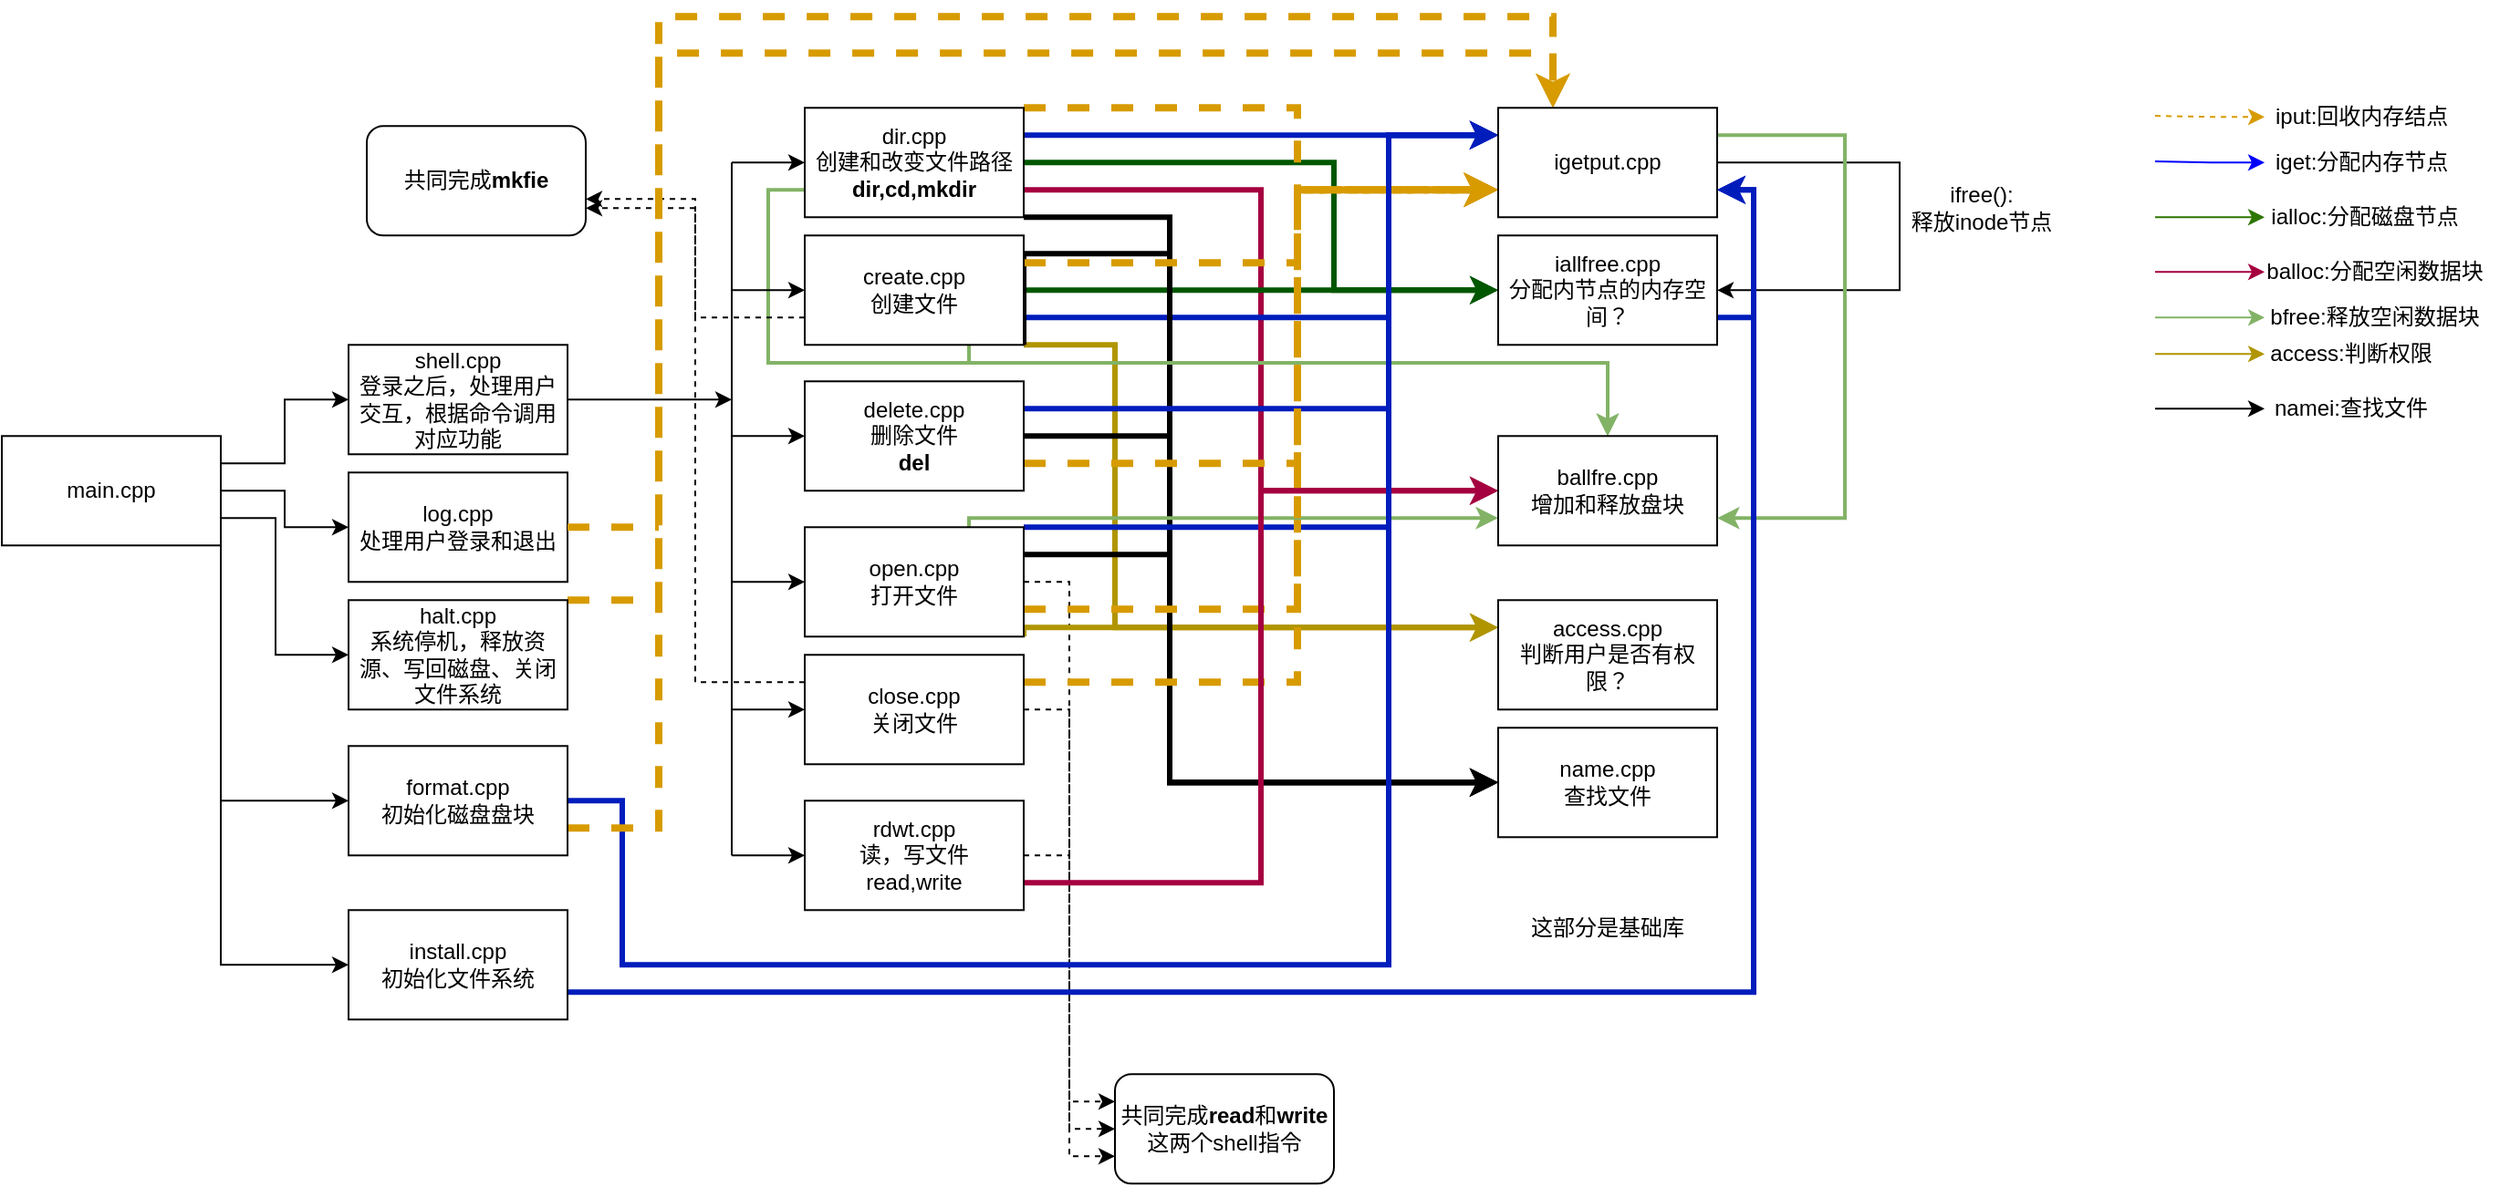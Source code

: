 <mxfile version="22.1.5" type="device">
  <diagram id="giYn21_Eh1vCGbOjbGHS" name="Page-1">
    <mxGraphModel dx="1658" dy="1020" grid="1" gridSize="10" guides="1" tooltips="1" connect="1" arrows="1" fold="1" page="1" pageScale="1" pageWidth="1654" pageHeight="2336" math="0" shadow="0">
      <root>
        <mxCell id="0" />
        <mxCell id="1" parent="0" />
        <mxCell id="DPK7zjw9vVpoTUZWQNv6-6" style="edgeStyle=orthogonalEdgeStyle;rounded=0;orthogonalLoop=1;jettySize=auto;html=1;exitX=1;exitY=0.25;exitDx=0;exitDy=0;entryX=0;entryY=0.5;entryDx=0;entryDy=0;" parent="1" source="2SXz1kDN87JbhYjIts6W-1" target="DPK7zjw9vVpoTUZWQNv6-1" edge="1">
          <mxGeometry relative="1" as="geometry" />
        </mxCell>
        <mxCell id="DPK7zjw9vVpoTUZWQNv6-7" style="edgeStyle=orthogonalEdgeStyle;rounded=0;orthogonalLoop=1;jettySize=auto;html=1;exitX=1;exitY=0.5;exitDx=0;exitDy=0;entryX=0;entryY=0.5;entryDx=0;entryDy=0;" parent="1" source="2SXz1kDN87JbhYjIts6W-1" target="DPK7zjw9vVpoTUZWQNv6-3" edge="1">
          <mxGeometry relative="1" as="geometry" />
        </mxCell>
        <mxCell id="DPK7zjw9vVpoTUZWQNv6-28" style="edgeStyle=orthogonalEdgeStyle;rounded=0;orthogonalLoop=1;jettySize=auto;html=1;exitX=1;exitY=0.75;exitDx=0;exitDy=0;entryX=0;entryY=0.5;entryDx=0;entryDy=0;" parent="1" source="2SXz1kDN87JbhYjIts6W-1" target="DPK7zjw9vVpoTUZWQNv6-26" edge="1">
          <mxGeometry relative="1" as="geometry">
            <Array as="points">
              <mxPoint x="320" y="345.14" />
              <mxPoint x="320" y="420.14" />
            </Array>
          </mxGeometry>
        </mxCell>
        <mxCell id="DPK7zjw9vVpoTUZWQNv6-37" style="edgeStyle=orthogonalEdgeStyle;rounded=0;orthogonalLoop=1;jettySize=auto;html=1;exitX=1;exitY=1;exitDx=0;exitDy=0;entryX=0;entryY=0.5;entryDx=0;entryDy=0;" parent="1" source="2SXz1kDN87JbhYjIts6W-1" target="DPK7zjw9vVpoTUZWQNv6-36" edge="1">
          <mxGeometry relative="1" as="geometry" />
        </mxCell>
        <mxCell id="0wzpnrtYfGL8QOvm_R6P-32" style="edgeStyle=orthogonalEdgeStyle;rounded=0;orthogonalLoop=1;jettySize=auto;html=1;exitX=1;exitY=1;exitDx=0;exitDy=0;entryX=0;entryY=0.5;entryDx=0;entryDy=0;" edge="1" parent="1" source="2SXz1kDN87JbhYjIts6W-1" target="0wzpnrtYfGL8QOvm_R6P-31">
          <mxGeometry relative="1" as="geometry" />
        </mxCell>
        <mxCell id="2SXz1kDN87JbhYjIts6W-1" value="main.cpp&lt;br&gt;" style="rounded=0;whiteSpace=wrap;html=1;" parent="1" vertex="1">
          <mxGeometry x="170" y="300.14" width="120" height="60" as="geometry" />
        </mxCell>
        <mxCell id="DPK7zjw9vVpoTUZWQNv6-8" style="edgeStyle=orthogonalEdgeStyle;rounded=0;orthogonalLoop=1;jettySize=auto;html=1;exitX=1;exitY=0.5;exitDx=0;exitDy=0;" parent="1" source="DPK7zjw9vVpoTUZWQNv6-1" edge="1">
          <mxGeometry relative="1" as="geometry">
            <mxPoint x="570" y="280.14" as="targetPoint" />
          </mxGeometry>
        </mxCell>
        <mxCell id="DPK7zjw9vVpoTUZWQNv6-1" value="shell.cpp&lt;br&gt;登录之后，处理用户交互，根据命令调用对应功能" style="rounded=0;whiteSpace=wrap;html=1;" parent="1" vertex="1">
          <mxGeometry x="360" y="250.14" width="120" height="60" as="geometry" />
        </mxCell>
        <mxCell id="DPK7zjw9vVpoTUZWQNv6-3" value="log.cpp&lt;br&gt;处理用户登录和退出" style="rounded=0;whiteSpace=wrap;html=1;" parent="1" vertex="1">
          <mxGeometry x="360" y="320.14" width="120" height="60" as="geometry" />
        </mxCell>
        <mxCell id="DPK7zjw9vVpoTUZWQNv6-9" value="" style="endArrow=none;html=1;" parent="1" edge="1">
          <mxGeometry width="50" height="50" relative="1" as="geometry">
            <mxPoint x="570" y="530.14" as="sourcePoint" />
            <mxPoint x="570" y="150.14" as="targetPoint" />
          </mxGeometry>
        </mxCell>
        <mxCell id="DPK7zjw9vVpoTUZWQNv6-10" value="" style="endArrow=classic;html=1;" parent="1" target="DPK7zjw9vVpoTUZWQNv6-11" edge="1">
          <mxGeometry width="50" height="50" relative="1" as="geometry">
            <mxPoint x="570" y="150.14" as="sourcePoint" />
            <mxPoint x="610" y="150.14" as="targetPoint" />
          </mxGeometry>
        </mxCell>
        <mxCell id="0wzpnrtYfGL8QOvm_R6P-13" style="edgeStyle=orthogonalEdgeStyle;rounded=0;orthogonalLoop=1;jettySize=auto;html=1;exitX=1;exitY=0.25;exitDx=0;exitDy=0;entryX=0;entryY=0.25;entryDx=0;entryDy=0;fillColor=#0050ef;strokeColor=#001DBC;strokeWidth=3;" edge="1" parent="1" source="DPK7zjw9vVpoTUZWQNv6-11" target="DPK7zjw9vVpoTUZWQNv6-41">
          <mxGeometry relative="1" as="geometry" />
        </mxCell>
        <mxCell id="0wzpnrtYfGL8QOvm_R6P-30" style="edgeStyle=orthogonalEdgeStyle;rounded=0;orthogonalLoop=1;jettySize=auto;html=1;exitX=1;exitY=0.5;exitDx=0;exitDy=0;fillColor=#008a00;strokeColor=#005700;strokeWidth=3;" edge="1" parent="1" source="DPK7zjw9vVpoTUZWQNv6-11">
          <mxGeometry relative="1" as="geometry">
            <mxPoint x="990" y="220.14" as="targetPoint" />
            <Array as="points">
              <mxPoint x="900" y="150.14" />
              <mxPoint x="900" y="220.14" />
            </Array>
          </mxGeometry>
        </mxCell>
        <mxCell id="0wzpnrtYfGL8QOvm_R6P-33" style="edgeStyle=orthogonalEdgeStyle;rounded=0;orthogonalLoop=1;jettySize=auto;html=1;exitX=1;exitY=0.75;exitDx=0;exitDy=0;entryX=0;entryY=0.5;entryDx=0;entryDy=0;fillColor=#d80073;strokeColor=#A50040;strokeWidth=3;" edge="1" parent="1" source="DPK7zjw9vVpoTUZWQNv6-11" target="DPK7zjw9vVpoTUZWQNv6-29">
          <mxGeometry relative="1" as="geometry" />
        </mxCell>
        <mxCell id="0wzpnrtYfGL8QOvm_R6P-46" style="edgeStyle=orthogonalEdgeStyle;rounded=0;orthogonalLoop=1;jettySize=auto;html=1;exitX=1;exitY=1;exitDx=0;exitDy=0;entryX=0;entryY=0.5;entryDx=0;entryDy=0;strokeWidth=3;" edge="1" parent="1" source="DPK7zjw9vVpoTUZWQNv6-11" target="DPK7zjw9vVpoTUZWQNv6-44">
          <mxGeometry relative="1" as="geometry">
            <Array as="points">
              <mxPoint x="810" y="180.14" />
              <mxPoint x="810" y="490.14" />
            </Array>
          </mxGeometry>
        </mxCell>
        <mxCell id="0wzpnrtYfGL8QOvm_R6P-59" style="edgeStyle=orthogonalEdgeStyle;rounded=0;orthogonalLoop=1;jettySize=auto;html=1;entryX=0;entryY=0.75;entryDx=0;entryDy=0;fillColor=#ffcd28;gradientColor=#ffa500;strokeColor=#d79b00;dashed=1;strokeWidth=4;exitX=1;exitY=0;exitDx=0;exitDy=0;" edge="1" parent="1" source="DPK7zjw9vVpoTUZWQNv6-11" target="DPK7zjw9vVpoTUZWQNv6-41">
          <mxGeometry relative="1" as="geometry">
            <mxPoint x="720" y="130.14" as="sourcePoint" />
            <mxPoint x="990.0" y="185.14" as="targetPoint" />
            <Array as="points">
              <mxPoint x="880" y="120" />
              <mxPoint x="880" y="165" />
            </Array>
          </mxGeometry>
        </mxCell>
        <mxCell id="0wzpnrtYfGL8QOvm_R6P-73" style="edgeStyle=orthogonalEdgeStyle;rounded=0;orthogonalLoop=1;jettySize=auto;html=1;exitX=0;exitY=0.75;exitDx=0;exitDy=0;entryX=0.5;entryY=0;entryDx=0;entryDy=0;fillColor=#d5e8d4;gradientColor=#97d077;strokeColor=#82b366;strokeWidth=2;" edge="1" parent="1" source="DPK7zjw9vVpoTUZWQNv6-11" target="DPK7zjw9vVpoTUZWQNv6-29">
          <mxGeometry relative="1" as="geometry">
            <Array as="points">
              <mxPoint x="590" y="165" />
              <mxPoint x="590" y="260" />
              <mxPoint x="1050" y="260" />
            </Array>
          </mxGeometry>
        </mxCell>
        <mxCell id="DPK7zjw9vVpoTUZWQNv6-11" value="dir.cpp&lt;br&gt;创建和改变文件路径&lt;br&gt;&lt;b&gt;dir,cd,mkdir&lt;/b&gt;" style="rounded=0;whiteSpace=wrap;html=1;" parent="1" vertex="1">
          <mxGeometry x="610" y="120.14" width="120" height="60" as="geometry" />
        </mxCell>
        <mxCell id="DPK7zjw9vVpoTUZWQNv6-12" value="" style="endArrow=classic;html=1;" parent="1" target="DPK7zjw9vVpoTUZWQNv6-13" edge="1">
          <mxGeometry width="50" height="50" relative="1" as="geometry">
            <mxPoint x="570" y="220.14" as="sourcePoint" />
            <mxPoint x="610" y="220.14" as="targetPoint" />
          </mxGeometry>
        </mxCell>
        <mxCell id="0wzpnrtYfGL8QOvm_R6P-15" style="edgeStyle=orthogonalEdgeStyle;rounded=0;orthogonalLoop=1;jettySize=auto;html=1;exitX=1;exitY=0.75;exitDx=0;exitDy=0;entryX=0;entryY=0.25;entryDx=0;entryDy=0;fillColor=#0050ef;strokeColor=#001DBC;strokeWidth=3;" edge="1" parent="1" source="DPK7zjw9vVpoTUZWQNv6-13" target="DPK7zjw9vVpoTUZWQNv6-41">
          <mxGeometry relative="1" as="geometry">
            <Array as="points">
              <mxPoint x="930" y="235.14" />
              <mxPoint x="930" y="135.14" />
            </Array>
          </mxGeometry>
        </mxCell>
        <mxCell id="0wzpnrtYfGL8QOvm_R6P-29" style="edgeStyle=orthogonalEdgeStyle;rounded=0;orthogonalLoop=1;jettySize=auto;html=1;exitX=1;exitY=0.5;exitDx=0;exitDy=0;entryX=0;entryY=0.5;entryDx=0;entryDy=0;fillColor=#008a00;strokeColor=#005700;strokeWidth=3;" edge="1" parent="1" source="DPK7zjw9vVpoTUZWQNv6-13" target="DPK7zjw9vVpoTUZWQNv6-38">
          <mxGeometry relative="1" as="geometry" />
        </mxCell>
        <mxCell id="0wzpnrtYfGL8QOvm_R6P-39" style="edgeStyle=orthogonalEdgeStyle;rounded=0;orthogonalLoop=1;jettySize=auto;html=1;exitX=1;exitY=1;exitDx=0;exitDy=0;entryX=0;entryY=0.25;entryDx=0;entryDy=0;fillColor=#e3c800;strokeColor=#B09500;strokeWidth=3;" edge="1" parent="1" source="DPK7zjw9vVpoTUZWQNv6-13" target="DPK7zjw9vVpoTUZWQNv6-33">
          <mxGeometry relative="1" as="geometry">
            <Array as="points">
              <mxPoint x="780" y="250.14" />
              <mxPoint x="780" y="405.14" />
            </Array>
          </mxGeometry>
        </mxCell>
        <mxCell id="0wzpnrtYfGL8QOvm_R6P-43" style="edgeStyle=orthogonalEdgeStyle;rounded=0;orthogonalLoop=1;jettySize=auto;html=1;exitX=1;exitY=1;exitDx=0;exitDy=0;entryX=0;entryY=0.5;entryDx=0;entryDy=0;strokeWidth=3;" edge="1" parent="1" source="DPK7zjw9vVpoTUZWQNv6-13" target="DPK7zjw9vVpoTUZWQNv6-44">
          <mxGeometry relative="1" as="geometry">
            <Array as="points">
              <mxPoint x="730" y="200.14" />
              <mxPoint x="810" y="200.14" />
              <mxPoint x="810" y="490.14" />
            </Array>
          </mxGeometry>
        </mxCell>
        <mxCell id="0wzpnrtYfGL8QOvm_R6P-52" style="edgeStyle=orthogonalEdgeStyle;rounded=0;orthogonalLoop=1;jettySize=auto;html=1;exitX=0;exitY=0.75;exitDx=0;exitDy=0;entryX=1;entryY=0.75;entryDx=0;entryDy=0;dashed=1;" edge="1" parent="1" source="DPK7zjw9vVpoTUZWQNv6-13" target="0wzpnrtYfGL8QOvm_R6P-48">
          <mxGeometry relative="1" as="geometry" />
        </mxCell>
        <mxCell id="0wzpnrtYfGL8QOvm_R6P-56" style="edgeStyle=orthogonalEdgeStyle;rounded=0;orthogonalLoop=1;jettySize=auto;html=1;exitX=1;exitY=0.25;exitDx=0;exitDy=0;entryX=0;entryY=0.75;entryDx=0;entryDy=0;fillColor=#ffcd28;gradientColor=#ffa500;strokeColor=#d79b00;strokeWidth=4;dashed=1;" edge="1" parent="1" source="DPK7zjw9vVpoTUZWQNv6-13" target="DPK7zjw9vVpoTUZWQNv6-41">
          <mxGeometry relative="1" as="geometry">
            <Array as="points">
              <mxPoint x="880" y="205.14" />
              <mxPoint x="880" y="165.14" />
            </Array>
          </mxGeometry>
        </mxCell>
        <mxCell id="0wzpnrtYfGL8QOvm_R6P-70" style="edgeStyle=orthogonalEdgeStyle;rounded=0;orthogonalLoop=1;jettySize=auto;html=1;exitX=0.75;exitY=1;exitDx=0;exitDy=0;fillColor=#d5e8d4;strokeColor=#82b366;strokeWidth=2;gradientColor=#97d077;" edge="1" parent="1" source="DPK7zjw9vVpoTUZWQNv6-13" target="DPK7zjw9vVpoTUZWQNv6-29">
          <mxGeometry relative="1" as="geometry">
            <Array as="points">
              <mxPoint x="700" y="260" />
              <mxPoint x="1050" y="260" />
            </Array>
          </mxGeometry>
        </mxCell>
        <mxCell id="DPK7zjw9vVpoTUZWQNv6-13" value="create.cpp&lt;br&gt;创建文件" style="rounded=0;whiteSpace=wrap;html=1;" parent="1" vertex="1">
          <mxGeometry x="610" y="190.14" width="120" height="60" as="geometry" />
        </mxCell>
        <mxCell id="0wzpnrtYfGL8QOvm_R6P-16" style="edgeStyle=orthogonalEdgeStyle;rounded=0;orthogonalLoop=1;jettySize=auto;html=1;exitX=1;exitY=0.25;exitDx=0;exitDy=0;entryX=0;entryY=0.25;entryDx=0;entryDy=0;fillColor=#0050ef;strokeColor=#001DBC;strokeWidth=3;" edge="1" parent="1" source="DPK7zjw9vVpoTUZWQNv6-14" target="DPK7zjw9vVpoTUZWQNv6-41">
          <mxGeometry relative="1" as="geometry">
            <Array as="points">
              <mxPoint x="930" y="285.14" />
              <mxPoint x="930" y="135.14" />
            </Array>
          </mxGeometry>
        </mxCell>
        <mxCell id="0wzpnrtYfGL8QOvm_R6P-44" style="edgeStyle=orthogonalEdgeStyle;rounded=0;orthogonalLoop=1;jettySize=auto;html=1;exitX=1;exitY=0.5;exitDx=0;exitDy=0;entryX=0;entryY=0.5;entryDx=0;entryDy=0;strokeWidth=3;" edge="1" parent="1" source="DPK7zjw9vVpoTUZWQNv6-14" target="DPK7zjw9vVpoTUZWQNv6-44">
          <mxGeometry relative="1" as="geometry">
            <Array as="points">
              <mxPoint x="810" y="300.14" />
              <mxPoint x="810" y="490.14" />
            </Array>
          </mxGeometry>
        </mxCell>
        <mxCell id="0wzpnrtYfGL8QOvm_R6P-58" style="edgeStyle=orthogonalEdgeStyle;rounded=0;orthogonalLoop=1;jettySize=auto;html=1;exitX=1;exitY=0.75;exitDx=0;exitDy=0;entryX=0;entryY=0.75;entryDx=0;entryDy=0;dashed=1;fillColor=#ffcd28;gradientColor=#ffa500;strokeColor=#d79b00;strokeWidth=4;" edge="1" parent="1" source="DPK7zjw9vVpoTUZWQNv6-14" target="DPK7zjw9vVpoTUZWQNv6-41">
          <mxGeometry relative="1" as="geometry">
            <Array as="points">
              <mxPoint x="880" y="315.14" />
              <mxPoint x="880" y="165.14" />
            </Array>
          </mxGeometry>
        </mxCell>
        <mxCell id="DPK7zjw9vVpoTUZWQNv6-14" value="delete.cpp&lt;br&gt;删除文件&lt;br&gt;&lt;b&gt;del&lt;/b&gt;" style="rounded=0;whiteSpace=wrap;html=1;" parent="1" vertex="1">
          <mxGeometry x="610" y="270.14" width="120" height="60" as="geometry" />
        </mxCell>
        <mxCell id="DPK7zjw9vVpoTUZWQNv6-15" value="" style="endArrow=classic;html=1;entryX=0;entryY=0.5;entryDx=0;entryDy=0;" parent="1" target="DPK7zjw9vVpoTUZWQNv6-14" edge="1">
          <mxGeometry width="50" height="50" relative="1" as="geometry">
            <mxPoint x="570" y="300.14" as="sourcePoint" />
            <mxPoint x="570" y="290.14" as="targetPoint" />
          </mxGeometry>
        </mxCell>
        <mxCell id="DPK7zjw9vVpoTUZWQNv6-23" style="edgeStyle=orthogonalEdgeStyle;rounded=0;orthogonalLoop=1;jettySize=auto;html=1;exitX=1;exitY=0.5;exitDx=0;exitDy=0;entryX=0;entryY=0.25;entryDx=0;entryDy=0;dashed=1;" parent="1" source="DPK7zjw9vVpoTUZWQNv6-16" target="DPK7zjw9vVpoTUZWQNv6-22" edge="1">
          <mxGeometry relative="1" as="geometry" />
        </mxCell>
        <mxCell id="0wzpnrtYfGL8QOvm_R6P-24" style="edgeStyle=orthogonalEdgeStyle;rounded=0;orthogonalLoop=1;jettySize=auto;html=1;exitX=1;exitY=0;exitDx=0;exitDy=0;entryX=0;entryY=0.25;entryDx=0;entryDy=0;fillColor=#0050ef;strokeColor=#001DBC;strokeWidth=3;" edge="1" parent="1" source="DPK7zjw9vVpoTUZWQNv6-16" target="DPK7zjw9vVpoTUZWQNv6-41">
          <mxGeometry relative="1" as="geometry">
            <Array as="points">
              <mxPoint x="930" y="350.14" />
              <mxPoint x="930" y="135.14" />
            </Array>
          </mxGeometry>
        </mxCell>
        <mxCell id="0wzpnrtYfGL8QOvm_R6P-40" style="edgeStyle=orthogonalEdgeStyle;rounded=0;orthogonalLoop=1;jettySize=auto;html=1;exitX=1;exitY=1;exitDx=0;exitDy=0;entryX=0;entryY=0.25;entryDx=0;entryDy=0;fillColor=#e3c800;strokeColor=#B09500;strokeWidth=3;" edge="1" parent="1" source="DPK7zjw9vVpoTUZWQNv6-16" target="DPK7zjw9vVpoTUZWQNv6-33">
          <mxGeometry relative="1" as="geometry">
            <Array as="points">
              <mxPoint x="730" y="405.14" />
            </Array>
          </mxGeometry>
        </mxCell>
        <mxCell id="0wzpnrtYfGL8QOvm_R6P-45" style="edgeStyle=orthogonalEdgeStyle;rounded=0;orthogonalLoop=1;jettySize=auto;html=1;exitX=1;exitY=0.25;exitDx=0;exitDy=0;strokeWidth=3;" edge="1" parent="1" source="DPK7zjw9vVpoTUZWQNv6-16">
          <mxGeometry relative="1" as="geometry">
            <mxPoint x="990.0" y="490.14" as="targetPoint" />
            <Array as="points">
              <mxPoint x="810" y="365.14" />
              <mxPoint x="810" y="490.14" />
            </Array>
          </mxGeometry>
        </mxCell>
        <mxCell id="0wzpnrtYfGL8QOvm_R6P-64" style="edgeStyle=orthogonalEdgeStyle;rounded=0;orthogonalLoop=1;jettySize=auto;html=1;exitX=1;exitY=0.75;exitDx=0;exitDy=0;entryX=0;entryY=0.75;entryDx=0;entryDy=0;fillColor=#ffcd28;gradientColor=#ffa500;strokeColor=#d79b00;strokeWidth=4;dashed=1;" edge="1" parent="1" source="DPK7zjw9vVpoTUZWQNv6-16" target="DPK7zjw9vVpoTUZWQNv6-41">
          <mxGeometry relative="1" as="geometry">
            <Array as="points">
              <mxPoint x="880" y="395.14" />
              <mxPoint x="880" y="165.14" />
            </Array>
          </mxGeometry>
        </mxCell>
        <mxCell id="0wzpnrtYfGL8QOvm_R6P-74" style="edgeStyle=orthogonalEdgeStyle;rounded=0;orthogonalLoop=1;jettySize=auto;html=1;exitX=0.75;exitY=0;exitDx=0;exitDy=0;entryX=0;entryY=0.75;entryDx=0;entryDy=0;fillColor=#d5e8d4;gradientColor=#97d077;strokeColor=#82b366;strokeWidth=2;" edge="1" parent="1" source="DPK7zjw9vVpoTUZWQNv6-16" target="DPK7zjw9vVpoTUZWQNv6-29">
          <mxGeometry relative="1" as="geometry">
            <Array as="points">
              <mxPoint x="700" y="345" />
            </Array>
          </mxGeometry>
        </mxCell>
        <mxCell id="DPK7zjw9vVpoTUZWQNv6-16" value="open.cpp&lt;br&gt;打开文件&lt;br&gt;" style="rounded=0;whiteSpace=wrap;html=1;" parent="1" vertex="1">
          <mxGeometry x="610" y="350.14" width="120" height="60" as="geometry" />
        </mxCell>
        <mxCell id="DPK7zjw9vVpoTUZWQNv6-17" value="" style="endArrow=classic;html=1;entryX=0;entryY=0.5;entryDx=0;entryDy=0;" parent="1" target="DPK7zjw9vVpoTUZWQNv6-16" edge="1">
          <mxGeometry width="50" height="50" relative="1" as="geometry">
            <mxPoint x="570" y="380.14" as="sourcePoint" />
            <mxPoint x="570" y="280.14" as="targetPoint" />
          </mxGeometry>
        </mxCell>
        <mxCell id="DPK7zjw9vVpoTUZWQNv6-18" value="" style="endArrow=classic;html=1;" parent="1" target="DPK7zjw9vVpoTUZWQNv6-19" edge="1">
          <mxGeometry width="50" height="50" relative="1" as="geometry">
            <mxPoint x="570" y="450.14" as="sourcePoint" />
            <mxPoint x="610" y="450.14" as="targetPoint" />
          </mxGeometry>
        </mxCell>
        <mxCell id="DPK7zjw9vVpoTUZWQNv6-24" style="edgeStyle=orthogonalEdgeStyle;rounded=0;orthogonalLoop=1;jettySize=auto;html=1;exitX=1;exitY=0.5;exitDx=0;exitDy=0;entryX=0;entryY=0.5;entryDx=0;entryDy=0;dashed=1;" parent="1" source="DPK7zjw9vVpoTUZWQNv6-19" target="DPK7zjw9vVpoTUZWQNv6-22" edge="1">
          <mxGeometry relative="1" as="geometry" />
        </mxCell>
        <mxCell id="0wzpnrtYfGL8QOvm_R6P-53" style="edgeStyle=orthogonalEdgeStyle;rounded=0;orthogonalLoop=1;jettySize=auto;html=1;exitX=0;exitY=0.25;exitDx=0;exitDy=0;dashed=1;" edge="1" parent="1" source="DPK7zjw9vVpoTUZWQNv6-19">
          <mxGeometry relative="1" as="geometry">
            <mxPoint x="490" y="170.14" as="targetPoint" />
            <Array as="points">
              <mxPoint x="550" y="435.14" />
              <mxPoint x="550" y="170.14" />
            </Array>
          </mxGeometry>
        </mxCell>
        <mxCell id="0wzpnrtYfGL8QOvm_R6P-57" style="edgeStyle=orthogonalEdgeStyle;rounded=0;orthogonalLoop=1;jettySize=auto;html=1;exitX=1;exitY=0.25;exitDx=0;exitDy=0;entryX=0;entryY=0.75;entryDx=0;entryDy=0;fillColor=#ffcd28;gradientColor=#ffa500;strokeColor=#d79b00;dashed=1;strokeWidth=4;" edge="1" parent="1" source="DPK7zjw9vVpoTUZWQNv6-19" target="DPK7zjw9vVpoTUZWQNv6-41">
          <mxGeometry relative="1" as="geometry">
            <Array as="points">
              <mxPoint x="880" y="435.14" />
              <mxPoint x="880" y="165.14" />
            </Array>
          </mxGeometry>
        </mxCell>
        <mxCell id="DPK7zjw9vVpoTUZWQNv6-19" value="close.cpp&lt;br&gt;关闭文件" style="rounded=0;whiteSpace=wrap;html=1;" parent="1" vertex="1">
          <mxGeometry x="610" y="420.14" width="120" height="60" as="geometry" />
        </mxCell>
        <mxCell id="DPK7zjw9vVpoTUZWQNv6-25" style="edgeStyle=orthogonalEdgeStyle;rounded=0;orthogonalLoop=1;jettySize=auto;html=1;exitX=1;exitY=0.5;exitDx=0;exitDy=0;entryX=0;entryY=0.75;entryDx=0;entryDy=0;dashed=1;" parent="1" source="DPK7zjw9vVpoTUZWQNv6-20" target="DPK7zjw9vVpoTUZWQNv6-22" edge="1">
          <mxGeometry relative="1" as="geometry" />
        </mxCell>
        <mxCell id="0wzpnrtYfGL8QOvm_R6P-36" style="edgeStyle=orthogonalEdgeStyle;rounded=0;orthogonalLoop=1;jettySize=auto;html=1;exitX=1;exitY=0.75;exitDx=0;exitDy=0;entryX=0;entryY=0.5;entryDx=0;entryDy=0;fillColor=#d80073;strokeColor=#A50040;strokeWidth=3;" edge="1" parent="1" source="DPK7zjw9vVpoTUZWQNv6-20" target="DPK7zjw9vVpoTUZWQNv6-29">
          <mxGeometry relative="1" as="geometry" />
        </mxCell>
        <mxCell id="DPK7zjw9vVpoTUZWQNv6-20" value="rdwt.cpp&lt;br&gt;读，写文件&lt;br&gt;read,write" style="rounded=0;whiteSpace=wrap;html=1;" parent="1" vertex="1">
          <mxGeometry x="610" y="500.14" width="120" height="60" as="geometry" />
        </mxCell>
        <mxCell id="DPK7zjw9vVpoTUZWQNv6-21" value="" style="endArrow=classic;html=1;entryX=0;entryY=0.5;entryDx=0;entryDy=0;" parent="1" target="DPK7zjw9vVpoTUZWQNv6-20" edge="1">
          <mxGeometry width="50" height="50" relative="1" as="geometry">
            <mxPoint x="570" y="530.14" as="sourcePoint" />
            <mxPoint x="570" y="310.14" as="targetPoint" />
          </mxGeometry>
        </mxCell>
        <mxCell id="DPK7zjw9vVpoTUZWQNv6-22" value="共同完成&lt;b&gt;read&lt;/b&gt;和&lt;b&gt;write&lt;/b&gt;这两个shell指令" style="rounded=1;whiteSpace=wrap;html=1;" parent="1" vertex="1">
          <mxGeometry x="780" y="650.14" width="120" height="60" as="geometry" />
        </mxCell>
        <mxCell id="0wzpnrtYfGL8QOvm_R6P-61" style="edgeStyle=orthogonalEdgeStyle;rounded=0;orthogonalLoop=1;jettySize=auto;html=1;exitX=1;exitY=0.5;exitDx=0;exitDy=0;entryX=0.25;entryY=0;entryDx=0;entryDy=0;fillColor=#ffcd28;gradientColor=#ffa500;strokeColor=#d79b00;dashed=1;strokeWidth=4;" edge="1" parent="1" target="DPK7zjw9vVpoTUZWQNv6-41">
          <mxGeometry relative="1" as="geometry">
            <mxPoint x="1020.0" y="90.14" as="targetPoint" />
            <mxPoint x="480" y="390.14" as="sourcePoint" />
            <Array as="points">
              <mxPoint x="530" y="390.14" />
              <mxPoint x="530" y="90.14" />
              <mxPoint x="1020" y="90.14" />
            </Array>
          </mxGeometry>
        </mxCell>
        <mxCell id="DPK7zjw9vVpoTUZWQNv6-26" value="halt.cpp&lt;br&gt;系统停机，释放资源、写回磁盘、关闭文件系统" style="rounded=0;whiteSpace=wrap;html=1;" parent="1" vertex="1">
          <mxGeometry x="360" y="390.14" width="120" height="60" as="geometry" />
        </mxCell>
        <mxCell id="DPK7zjw9vVpoTUZWQNv6-29" value="ballfre.cpp&lt;br&gt;增加和释放盘块" style="rounded=0;whiteSpace=wrap;html=1;" parent="1" vertex="1">
          <mxGeometry x="990" y="300.14" width="120" height="60" as="geometry" />
        </mxCell>
        <mxCell id="DPK7zjw9vVpoTUZWQNv6-33" value="access.cpp&lt;br&gt;判断用户是否有权限？" style="rounded=0;whiteSpace=wrap;html=1;" parent="1" vertex="1">
          <mxGeometry x="990" y="390.14" width="120" height="60" as="geometry" />
        </mxCell>
        <mxCell id="0wzpnrtYfGL8QOvm_R6P-17" style="edgeStyle=orthogonalEdgeStyle;rounded=0;orthogonalLoop=1;jettySize=auto;html=1;exitX=1;exitY=0.5;exitDx=0;exitDy=0;entryX=0;entryY=0.25;entryDx=0;entryDy=0;fillColor=#0050ef;strokeColor=#001DBC;strokeWidth=3;" edge="1" parent="1" source="DPK7zjw9vVpoTUZWQNv6-36" target="DPK7zjw9vVpoTUZWQNv6-41">
          <mxGeometry relative="1" as="geometry">
            <Array as="points">
              <mxPoint x="510" y="500.14" />
              <mxPoint x="510" y="590.14" />
              <mxPoint x="930" y="590.14" />
              <mxPoint x="930" y="135.14" />
            </Array>
          </mxGeometry>
        </mxCell>
        <mxCell id="0wzpnrtYfGL8QOvm_R6P-60" style="edgeStyle=orthogonalEdgeStyle;rounded=0;orthogonalLoop=1;jettySize=auto;html=1;exitX=1;exitY=0.75;exitDx=0;exitDy=0;entryX=0.25;entryY=0;entryDx=0;entryDy=0;fillColor=#ffcd28;gradientColor=#ffa500;strokeColor=#d79b00;dashed=1;strokeWidth=4;" edge="1" parent="1" source="DPK7zjw9vVpoTUZWQNv6-36" target="DPK7zjw9vVpoTUZWQNv6-41">
          <mxGeometry relative="1" as="geometry">
            <Array as="points">
              <mxPoint x="530" y="515.14" />
              <mxPoint x="530" y="70.14" />
              <mxPoint x="1020" y="70.14" />
            </Array>
          </mxGeometry>
        </mxCell>
        <mxCell id="DPK7zjw9vVpoTUZWQNv6-36" value="format.cpp&lt;br&gt;初始化磁盘盘块" style="rounded=0;whiteSpace=wrap;html=1;" parent="1" vertex="1">
          <mxGeometry x="360" y="470.14" width="120" height="60" as="geometry" />
        </mxCell>
        <mxCell id="0wzpnrtYfGL8QOvm_R6P-21" style="edgeStyle=orthogonalEdgeStyle;rounded=0;orthogonalLoop=1;jettySize=auto;html=1;exitX=1;exitY=0.75;exitDx=0;exitDy=0;entryX=1;entryY=0.75;entryDx=0;entryDy=0;fillColor=#0050ef;strokeColor=#001DBC;strokeWidth=3;" edge="1" parent="1" source="DPK7zjw9vVpoTUZWQNv6-38" target="DPK7zjw9vVpoTUZWQNv6-41">
          <mxGeometry relative="1" as="geometry" />
        </mxCell>
        <mxCell id="DPK7zjw9vVpoTUZWQNv6-38" value="iallfree.cpp&lt;br&gt;分配内节点的内存空间？" style="rounded=0;whiteSpace=wrap;html=1;" parent="1" vertex="1">
          <mxGeometry x="990" y="190.14" width="120" height="60" as="geometry" />
        </mxCell>
        <mxCell id="0wzpnrtYfGL8QOvm_R6P-22" style="edgeStyle=orthogonalEdgeStyle;rounded=0;orthogonalLoop=1;jettySize=auto;html=1;exitX=1;exitY=0.5;exitDx=0;exitDy=0;entryX=1;entryY=0.5;entryDx=0;entryDy=0;" edge="1" parent="1" source="DPK7zjw9vVpoTUZWQNv6-41" target="DPK7zjw9vVpoTUZWQNv6-38">
          <mxGeometry relative="1" as="geometry">
            <Array as="points">
              <mxPoint x="1210" y="150.14" />
              <mxPoint x="1210" y="220.14" />
            </Array>
          </mxGeometry>
        </mxCell>
        <mxCell id="0wzpnrtYfGL8QOvm_R6P-75" style="edgeStyle=orthogonalEdgeStyle;rounded=0;orthogonalLoop=1;jettySize=auto;html=1;exitX=1;exitY=0.25;exitDx=0;exitDy=0;entryX=1;entryY=0.75;entryDx=0;entryDy=0;fillColor=#d5e8d4;gradientColor=#97d077;strokeColor=#82b366;strokeWidth=2;" edge="1" parent="1" source="DPK7zjw9vVpoTUZWQNv6-41" target="DPK7zjw9vVpoTUZWQNv6-29">
          <mxGeometry relative="1" as="geometry">
            <Array as="points">
              <mxPoint x="1180" y="135" />
              <mxPoint x="1180" y="345" />
            </Array>
          </mxGeometry>
        </mxCell>
        <mxCell id="DPK7zjw9vVpoTUZWQNv6-41" value="igetput.cpp&lt;br&gt;" style="rounded=0;whiteSpace=wrap;html=1;" parent="1" vertex="1">
          <mxGeometry x="990" y="120.14" width="120" height="60" as="geometry" />
        </mxCell>
        <mxCell id="0wzpnrtYfGL8QOvm_R6P-23" style="edgeStyle=orthogonalEdgeStyle;rounded=0;orthogonalLoop=1;jettySize=auto;html=1;exitX=1;exitY=0.75;exitDx=0;exitDy=0;entryX=1;entryY=0.75;entryDx=0;entryDy=0;fillColor=#0050ef;strokeColor=#001DBC;strokeWidth=3;" edge="1" parent="1" source="0wzpnrtYfGL8QOvm_R6P-31" target="DPK7zjw9vVpoTUZWQNv6-41">
          <mxGeometry relative="1" as="geometry">
            <mxPoint x="1110.0" y="280.14" as="sourcePoint" />
          </mxGeometry>
        </mxCell>
        <mxCell id="DPK7zjw9vVpoTUZWQNv6-44" value="name.cpp&lt;br&gt;查找文件" style="rounded=0;whiteSpace=wrap;html=1;" parent="1" vertex="1">
          <mxGeometry x="990" y="460.14" width="120" height="60" as="geometry" />
        </mxCell>
        <mxCell id="DPK7zjw9vVpoTUZWQNv6-45" value="这部分是基础库" style="text;html=1;strokeColor=none;fillColor=none;align=center;verticalAlign=middle;whiteSpace=wrap;rounded=0;" parent="1" vertex="1">
          <mxGeometry x="1000" y="560.14" width="100" height="20" as="geometry" />
        </mxCell>
        <mxCell id="0wzpnrtYfGL8QOvm_R6P-2" value="ifree():&lt;br&gt;释放inode节点" style="text;html=1;strokeColor=none;fillColor=none;align=center;verticalAlign=middle;whiteSpace=wrap;rounded=0;" vertex="1" parent="1">
          <mxGeometry x="1210" y="160.14" width="90" height="30" as="geometry" />
        </mxCell>
        <mxCell id="0wzpnrtYfGL8QOvm_R6P-7" style="edgeStyle=orthogonalEdgeStyle;rounded=0;orthogonalLoop=1;jettySize=auto;html=1;exitX=0;exitY=0.25;exitDx=0;exitDy=0;fillColor=#dae8fc;strokeColor=#0000FF;" edge="1" parent="1">
          <mxGeometry relative="1" as="geometry">
            <mxPoint x="1350" y="149.55" as="sourcePoint" />
            <mxPoint x="1410" y="150.14" as="targetPoint" />
          </mxGeometry>
        </mxCell>
        <mxCell id="0wzpnrtYfGL8QOvm_R6P-10" value="iget:分配内存节点" style="text;strokeColor=none;fillColor=none;align=left;verticalAlign=middle;spacingLeft=4;spacingRight=4;overflow=hidden;points=[[0,0.5],[1,0.5]];portConstraint=eastwest;rotatable=0;whiteSpace=wrap;html=1;" vertex="1" parent="1">
          <mxGeometry x="1410" y="135.14" width="110" height="30" as="geometry" />
        </mxCell>
        <mxCell id="0wzpnrtYfGL8QOvm_R6P-25" value="" style="endArrow=classic;html=1;rounded=0;fillColor=#60a917;strokeColor=#2D7600;" edge="1" parent="1">
          <mxGeometry width="50" height="50" relative="1" as="geometry">
            <mxPoint x="1350" y="180.14" as="sourcePoint" />
            <mxPoint x="1410" y="180.14" as="targetPoint" />
          </mxGeometry>
        </mxCell>
        <mxCell id="0wzpnrtYfGL8QOvm_R6P-26" value="ialloc:分配磁盘节点" style="text;html=1;strokeColor=none;fillColor=none;align=center;verticalAlign=middle;whiteSpace=wrap;rounded=0;" vertex="1" parent="1">
          <mxGeometry x="1410" y="165.14" width="110" height="30" as="geometry" />
        </mxCell>
        <mxCell id="0wzpnrtYfGL8QOvm_R6P-31" value="install.cpp&lt;br&gt;初始化文件系统" style="rounded=0;whiteSpace=wrap;html=1;" vertex="1" parent="1">
          <mxGeometry x="360" y="560.14" width="120" height="60" as="geometry" />
        </mxCell>
        <mxCell id="0wzpnrtYfGL8QOvm_R6P-34" value="" style="endArrow=classic;html=1;rounded=0;fillColor=#d80073;strokeColor=#A50040;" edge="1" parent="1">
          <mxGeometry width="50" height="50" relative="1" as="geometry">
            <mxPoint x="1350" y="210.14" as="sourcePoint" />
            <mxPoint x="1410" y="210.14" as="targetPoint" />
          </mxGeometry>
        </mxCell>
        <mxCell id="0wzpnrtYfGL8QOvm_R6P-35" value="balloc:分配空闲数据块" style="text;html=1;strokeColor=none;fillColor=none;align=center;verticalAlign=middle;whiteSpace=wrap;rounded=0;" vertex="1" parent="1">
          <mxGeometry x="1403" y="195.14" width="135" height="30" as="geometry" />
        </mxCell>
        <mxCell id="0wzpnrtYfGL8QOvm_R6P-37" value="" style="endArrow=classic;html=1;rounded=0;fillColor=#e3c800;strokeColor=#B09500;" edge="1" parent="1">
          <mxGeometry width="50" height="50" relative="1" as="geometry">
            <mxPoint x="1350" y="255.14" as="sourcePoint" />
            <mxPoint x="1410" y="255.14" as="targetPoint" />
          </mxGeometry>
        </mxCell>
        <mxCell id="0wzpnrtYfGL8QOvm_R6P-38" value="access:判断权限" style="text;html=1;strokeColor=none;fillColor=none;align=center;verticalAlign=middle;whiteSpace=wrap;rounded=0;" vertex="1" parent="1">
          <mxGeometry x="1390" y="240.14" width="135" height="30" as="geometry" />
        </mxCell>
        <mxCell id="0wzpnrtYfGL8QOvm_R6P-41" value="" style="endArrow=classic;html=1;rounded=0;" edge="1" parent="1">
          <mxGeometry width="50" height="50" relative="1" as="geometry">
            <mxPoint x="1350" y="285.14" as="sourcePoint" />
            <mxPoint x="1410" y="285.14" as="targetPoint" />
          </mxGeometry>
        </mxCell>
        <mxCell id="0wzpnrtYfGL8QOvm_R6P-42" value="namei:查找文件" style="text;html=1;strokeColor=none;fillColor=none;align=center;verticalAlign=middle;whiteSpace=wrap;rounded=0;" vertex="1" parent="1">
          <mxGeometry x="1390" y="270.14" width="135" height="30" as="geometry" />
        </mxCell>
        <mxCell id="0wzpnrtYfGL8QOvm_R6P-48" value="共同完成&lt;b&gt;mkfie&lt;/b&gt;" style="rounded=1;whiteSpace=wrap;html=1;" vertex="1" parent="1">
          <mxGeometry x="370" y="130.14" width="120" height="60" as="geometry" />
        </mxCell>
        <mxCell id="0wzpnrtYfGL8QOvm_R6P-54" style="edgeStyle=orthogonalEdgeStyle;rounded=0;orthogonalLoop=1;jettySize=auto;html=1;exitX=0;exitY=0.25;exitDx=0;exitDy=0;fillColor=#ffcd28;strokeColor=#d79b00;gradientColor=#ffa500;dashed=1;" edge="1" parent="1">
          <mxGeometry relative="1" as="geometry">
            <mxPoint x="1350" y="124.55" as="sourcePoint" />
            <mxPoint x="1410" y="125.14" as="targetPoint" />
          </mxGeometry>
        </mxCell>
        <mxCell id="0wzpnrtYfGL8QOvm_R6P-55" value="iput:回收内存结点" style="text;strokeColor=none;fillColor=none;align=left;verticalAlign=middle;spacingLeft=4;spacingRight=4;overflow=hidden;points=[[0,0.5],[1,0.5]];portConstraint=eastwest;rotatable=0;whiteSpace=wrap;html=1;" vertex="1" parent="1">
          <mxGeometry x="1410" y="110.14" width="110" height="30" as="geometry" />
        </mxCell>
        <mxCell id="0wzpnrtYfGL8QOvm_R6P-63" value="" style="endArrow=none;html=1;rounded=0;exitX=1;exitY=0.5;exitDx=0;exitDy=0;fillColor=#ffcd28;gradientColor=#ffa500;strokeColor=#d79b00;dashed=1;strokeWidth=4;" edge="1" parent="1" source="DPK7zjw9vVpoTUZWQNv6-3">
          <mxGeometry width="50" height="50" relative="1" as="geometry">
            <mxPoint x="830" y="390.14" as="sourcePoint" />
            <mxPoint x="530" y="350.14" as="targetPoint" />
          </mxGeometry>
        </mxCell>
        <mxCell id="0wzpnrtYfGL8QOvm_R6P-65" value="" style="endArrow=classic;html=1;rounded=0;fillColor=#d5e8d4;strokeColor=#82b366;strokeWidth=1;gradientColor=#97d077;" edge="1" parent="1">
          <mxGeometry width="50" height="50" relative="1" as="geometry">
            <mxPoint x="1350" y="235.14" as="sourcePoint" />
            <mxPoint x="1410" y="235.14" as="targetPoint" />
          </mxGeometry>
        </mxCell>
        <mxCell id="0wzpnrtYfGL8QOvm_R6P-66" value="bfree:释放空闲数据块" style="text;html=1;strokeColor=none;fillColor=none;align=center;verticalAlign=middle;whiteSpace=wrap;rounded=0;" vertex="1" parent="1">
          <mxGeometry x="1403" y="220.14" width="135" height="30" as="geometry" />
        </mxCell>
      </root>
    </mxGraphModel>
  </diagram>
</mxfile>
